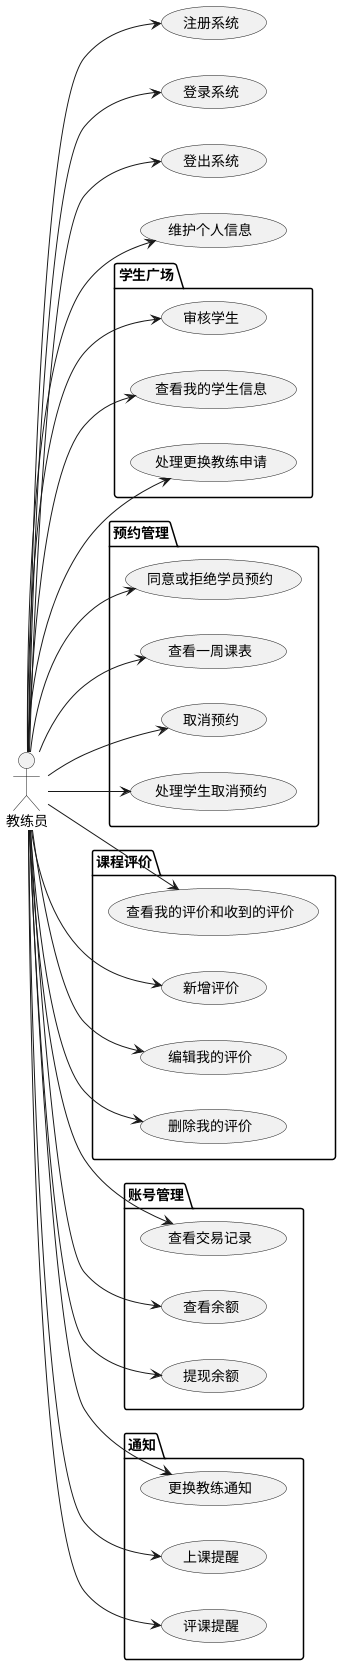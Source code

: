 @startuml 教练员功能用例图
left to right direction

' 定义参与者
actor 教练员

' 基础系统操作（注册、登录、登出）
usecase "注册系统" as UC00
usecase "登录系统" as UC01
usecase "登出系统" as UC02

' 个人信息管理
usecase "维护个人信息" as UC1

' 学生广场模块
package "学生广场" {
  usecase "审核学生" as UC2_1
  usecase "查看我的学生信息" as UC2_2
  usecase "处理更换教练申请" as UC2_3
}

' 预约管理模块
package "预约管理" {
  usecase "同意或拒绝学员预约" as UC3_1
  usecase "查看一周课表" as UC3_2
  usecase "取消预约" as UC3_3
  usecase "处理学生取消预约" as UC3_4
}

' 课程评价模块
package "课程评价" {
  usecase "查看我的评价和收到的评价" as UC4_1
  usecase "新增评价" as UC4_2
  usecase "编辑我的评价" as UC4_3
  usecase "删除我的评价" as UC4_4
}

' 账号管理模块
package "账号管理" {
  usecase "查看交易记录" as UC5_1
  usecase "查看余额" as UC5_2
  usecase "提现余额" as UC5_3
}

' 新增：通知模块（与教练员相关的三类通知）
package "通知" {
  usecase "更换教练通知" as UC6_1
  usecase "上课提醒" as UC6_2
  usecase "评课提醒" as UC6_3
}

' 建立参与者与所有用例的关联
教练员 --> UC00  
教练员 --> UC01  
教练员 --> UC02 
教练员 --> UC1   
教练员 --> UC2_1  
教练员 --> UC2_2  
教练员 --> UC2_3  
教练员 --> UC3_1  
教练员 --> UC3_2  
教练员 --> UC3_3  
教练员 --> UC3_4  
教练员 --> UC4_1  
教练员 --> UC4_2  
教练员 --> UC4_3  
教练员 --> UC4_4  
教练员 --> UC5_1  
教练员 --> UC5_2  
教练员 --> UC5_3  
教练员 --> UC6_1  
教练员 --> UC6_2  
教练员 --> UC6_3  

@enduml

